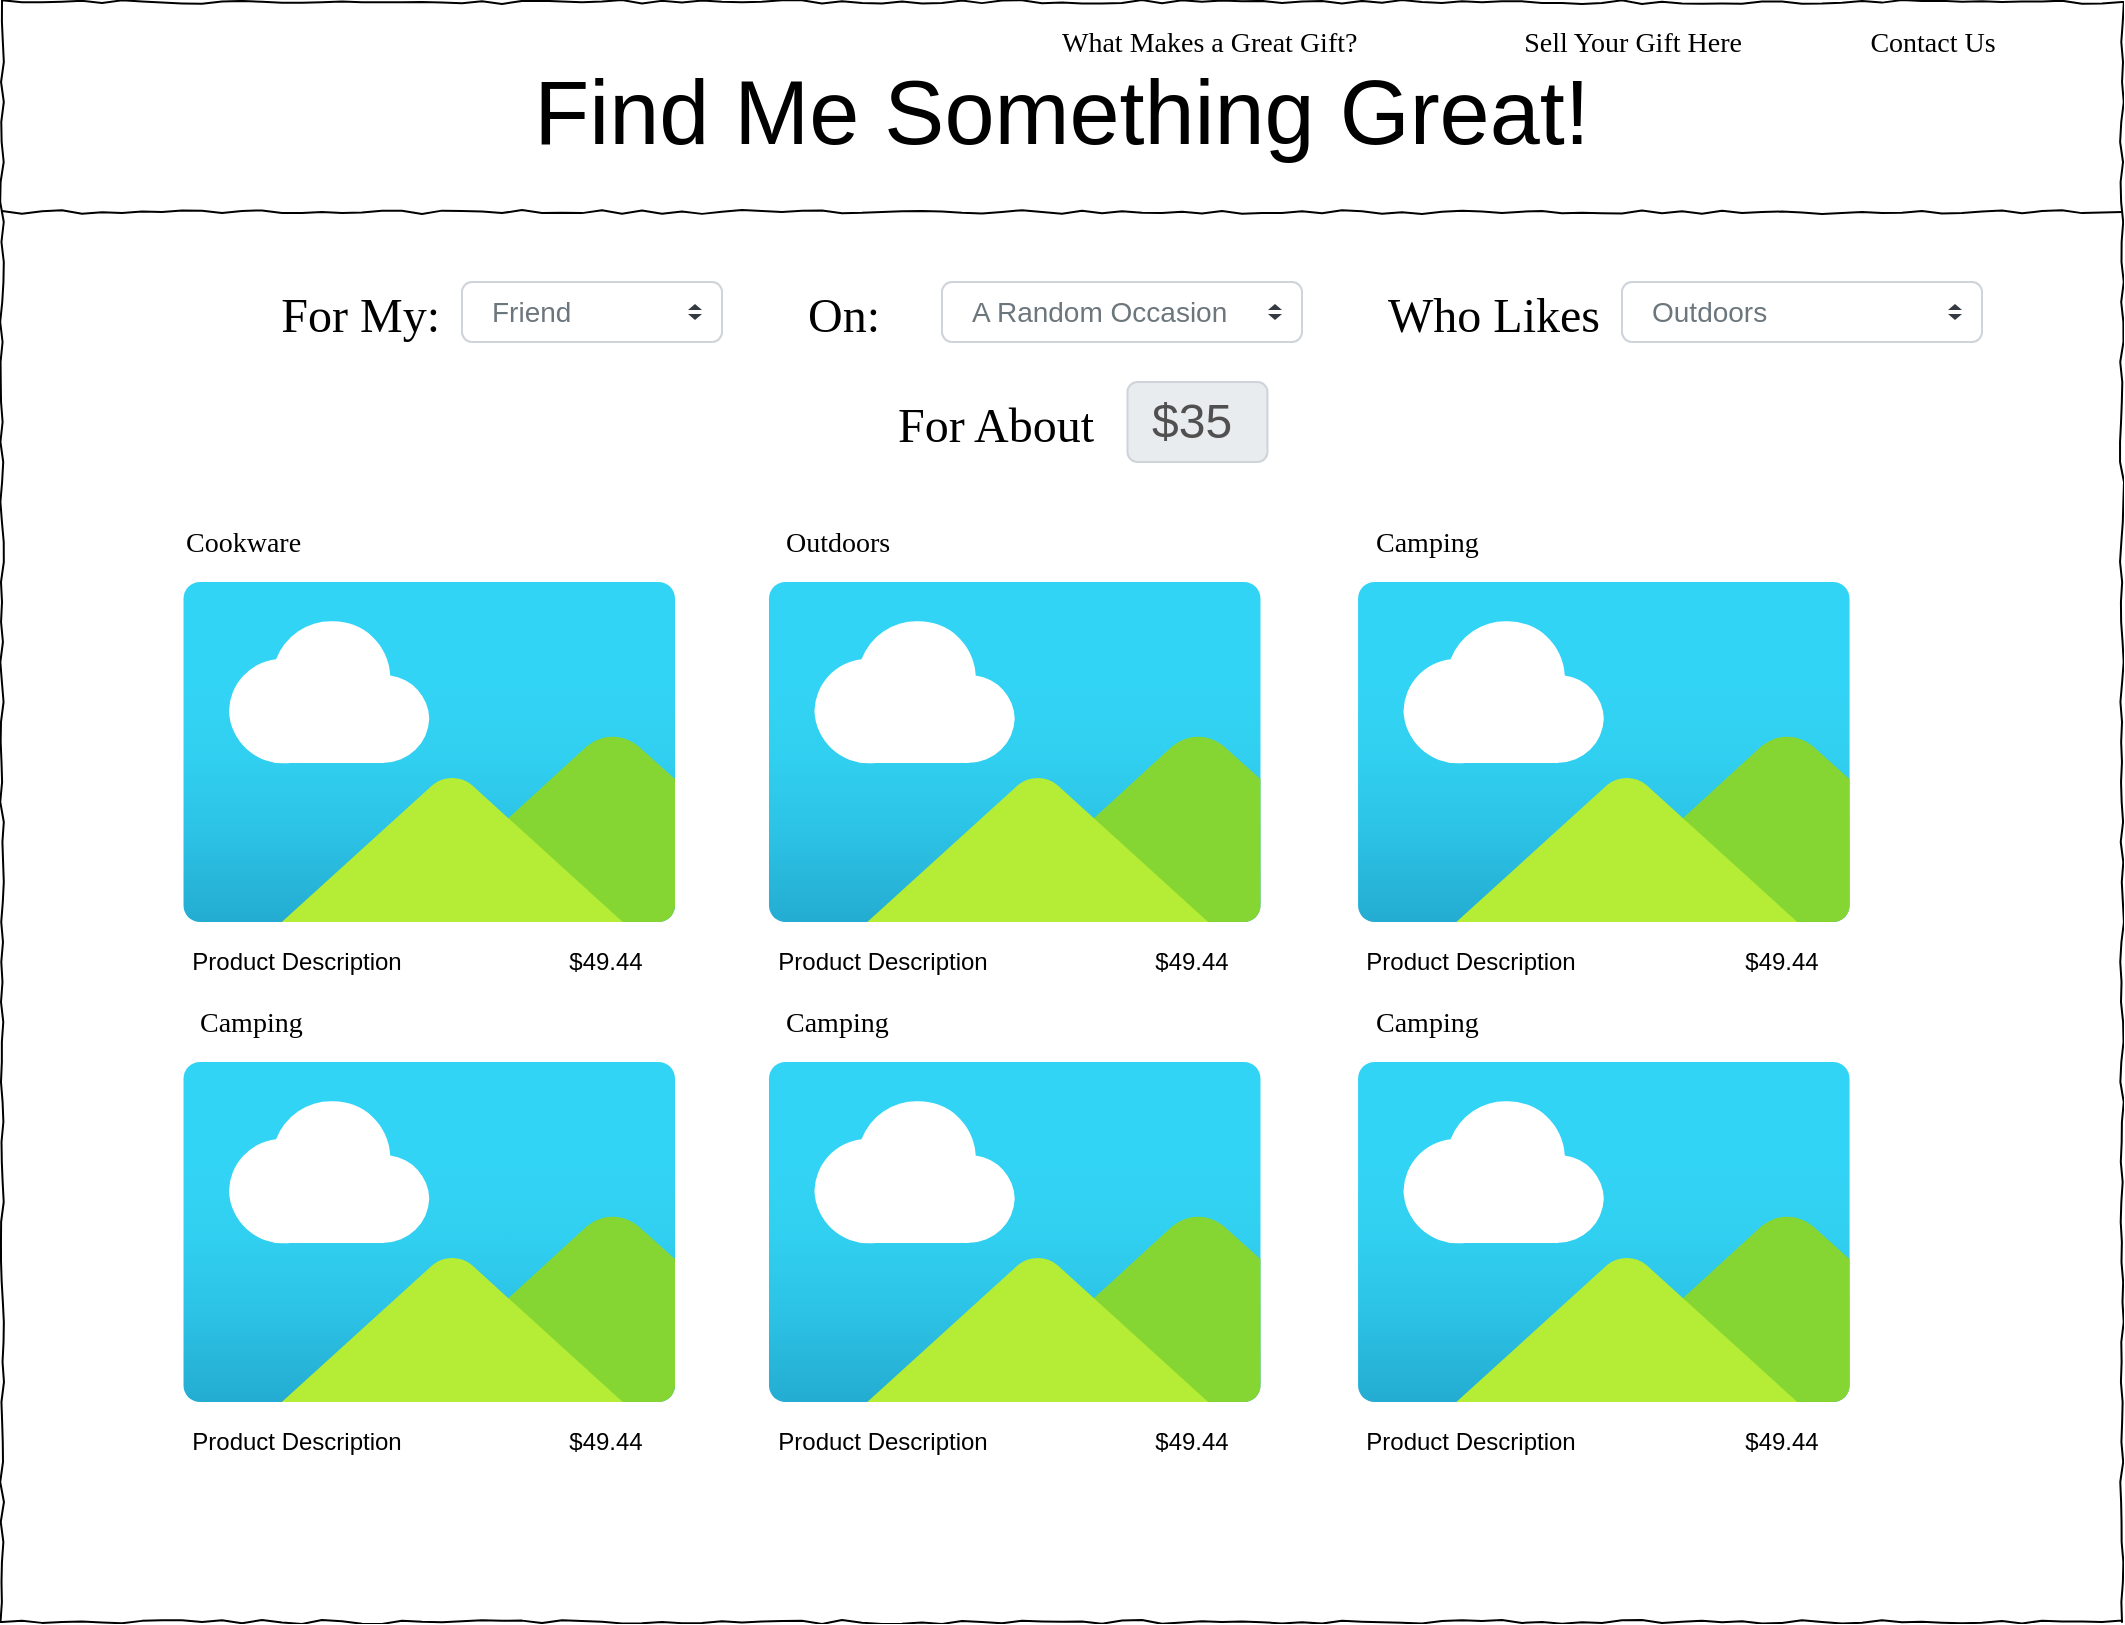<mxfile version="14.9.1" type="github">
  <diagram name="Page-1" id="03018318-947c-dd8e-b7a3-06fadd420f32">
    <mxGraphModel dx="1422" dy="794" grid="1" gridSize="10" guides="1" tooltips="1" connect="1" arrows="1" fold="1" page="1" pageScale="1" pageWidth="1100" pageHeight="850" background="none" math="0" shadow="0">
      <root>
        <mxCell id="0" />
        <mxCell id="1" parent="0" />
        <mxCell id="677b7b8949515195-1" value="" style="whiteSpace=wrap;html=1;rounded=0;shadow=0;labelBackgroundColor=none;strokeColor=#000000;strokeWidth=1;fillColor=none;fontFamily=Verdana;fontSize=12;fontColor=#000000;align=center;comic=1;" parent="1" vertex="1">
          <mxGeometry x="20" y="20" width="1060" height="810" as="geometry" />
        </mxCell>
        <mxCell id="677b7b8949515195-9" value="" style="line;strokeWidth=1;html=1;rounded=0;shadow=0;labelBackgroundColor=none;fillColor=none;fontFamily=Verdana;fontSize=14;fontColor=#000000;align=center;comic=1;" parent="1" vertex="1">
          <mxGeometry x="20" y="120" width="1060" height="10" as="geometry" />
        </mxCell>
        <mxCell id="677b7b8949515195-31" value="Sell Your Gift Here" style="text;html=1;points=[];align=center;verticalAlign=top;spacingTop=-4;fontSize=14;fontFamily=Verdana" parent="1" vertex="1">
          <mxGeometry x="750" y="30" width="170" height="20" as="geometry" />
        </mxCell>
        <mxCell id="677b7b8949515195-40" value="Contact Us" style="text;html=1;points=[];align=center;verticalAlign=top;spacingTop=-4;fontSize=14;fontFamily=Verdana" parent="1" vertex="1">
          <mxGeometry x="900" y="30" width="170" height="20" as="geometry" />
        </mxCell>
        <mxCell id="677b7b8949515195-41" value="Cookware" style="text;html=1;points=[];align=left;verticalAlign=top;spacingTop=-4;fontSize=14;fontFamily=Verdana" parent="1" vertex="1">
          <mxGeometry x="110" y="280" width="170" height="20" as="geometry" />
        </mxCell>
        <mxCell id="wkEnU2eC2aoJAp2DE3lK-4" value="What Makes a Great Gift?" style="text;html=1;points=[];align=left;verticalAlign=top;spacingTop=-4;fontSize=14;fontFamily=Verdana" parent="1" vertex="1">
          <mxGeometry x="547.73" y="30" width="180" height="20" as="geometry" />
        </mxCell>
        <mxCell id="NHuKLVVBAHKnMJmN-_oQ-1" value="Outdoors" style="text;html=1;points=[];align=left;verticalAlign=top;spacingTop=-4;fontSize=14;fontFamily=Verdana" vertex="1" parent="1">
          <mxGeometry x="410" y="280" width="170" height="20" as="geometry" />
        </mxCell>
        <mxCell id="NHuKLVVBAHKnMJmN-_oQ-2" value="" style="aspect=fixed;html=1;points=[];align=center;image;fontSize=12;image=img/lib/azure2/general/Image.svg;" vertex="1" parent="1">
          <mxGeometry x="110" y="310" width="247.27" height="170" as="geometry" />
        </mxCell>
        <mxCell id="NHuKLVVBAHKnMJmN-_oQ-4" value="Product Description" style="text;html=1;strokeColor=none;fillColor=none;align=center;verticalAlign=middle;whiteSpace=wrap;rounded=0;" vertex="1" parent="1">
          <mxGeometry x="80" y="490" width="175" height="20" as="geometry" />
        </mxCell>
        <mxCell id="NHuKLVVBAHKnMJmN-_oQ-5" value="$49.44" style="text;html=1;strokeColor=none;fillColor=none;align=center;verticalAlign=middle;whiteSpace=wrap;rounded=0;" vertex="1" parent="1">
          <mxGeometry x="287.27" y="490" width="70" height="20" as="geometry" />
        </mxCell>
        <mxCell id="NHuKLVVBAHKnMJmN-_oQ-6" value="" style="aspect=fixed;html=1;points=[];align=center;image;fontSize=12;image=img/lib/azure2/general/Image.svg;" vertex="1" parent="1">
          <mxGeometry x="402.73" y="310" width="247.27" height="170" as="geometry" />
        </mxCell>
        <mxCell id="NHuKLVVBAHKnMJmN-_oQ-7" value="Product Description" style="text;html=1;strokeColor=none;fillColor=none;align=center;verticalAlign=middle;whiteSpace=wrap;rounded=0;" vertex="1" parent="1">
          <mxGeometry x="372.73" y="490" width="175" height="20" as="geometry" />
        </mxCell>
        <mxCell id="NHuKLVVBAHKnMJmN-_oQ-8" value="$49.44" style="text;html=1;strokeColor=none;fillColor=none;align=center;verticalAlign=middle;whiteSpace=wrap;rounded=0;" vertex="1" parent="1">
          <mxGeometry x="580" y="490" width="70" height="20" as="geometry" />
        </mxCell>
        <mxCell id="NHuKLVVBAHKnMJmN-_oQ-9" value="Camping" style="text;html=1;points=[];align=left;verticalAlign=top;spacingTop=-4;fontSize=14;fontFamily=Verdana" vertex="1" parent="1">
          <mxGeometry x="704.54" y="280" width="170" height="20" as="geometry" />
        </mxCell>
        <mxCell id="NHuKLVVBAHKnMJmN-_oQ-10" value="" style="aspect=fixed;html=1;points=[];align=center;image;fontSize=12;image=img/lib/azure2/general/Image.svg;" vertex="1" parent="1">
          <mxGeometry x="697.27" y="310" width="247.27" height="170" as="geometry" />
        </mxCell>
        <mxCell id="NHuKLVVBAHKnMJmN-_oQ-11" value="Product Description" style="text;html=1;strokeColor=none;fillColor=none;align=center;verticalAlign=middle;whiteSpace=wrap;rounded=0;" vertex="1" parent="1">
          <mxGeometry x="667.27" y="490" width="175" height="20" as="geometry" />
        </mxCell>
        <mxCell id="NHuKLVVBAHKnMJmN-_oQ-12" value="$49.44" style="text;html=1;strokeColor=none;fillColor=none;align=center;verticalAlign=middle;whiteSpace=wrap;rounded=0;" vertex="1" parent="1">
          <mxGeometry x="874.54" y="490" width="70" height="20" as="geometry" />
        </mxCell>
        <mxCell id="NHuKLVVBAHKnMJmN-_oQ-13" value="&lt;font style=&quot;font-size: 24px&quot;&gt;For My:&lt;br&gt;&lt;/font&gt;" style="text;html=1;points=[];align=right;verticalAlign=top;spacingTop=-4;fontSize=14;fontFamily=Verdana" vertex="1" parent="1">
          <mxGeometry x="70.0" y="160" width="170" height="30" as="geometry" />
        </mxCell>
        <mxCell id="NHuKLVVBAHKnMJmN-_oQ-14" value="Friend" style="html=1;shadow=0;dashed=0;shape=mxgraph.bootstrap.rrect;rSize=5;fillColor=#ffffff;strokeColor=#CED4DA;align=left;spacing=15;fontSize=14;fontColor=#6C767D;" vertex="1" parent="1">
          <mxGeometry x="250" y="160" width="130" height="30" as="geometry" />
        </mxCell>
        <mxCell id="NHuKLVVBAHKnMJmN-_oQ-15" value="" style="shape=triangle;direction=south;fillColor=#343A40;strokeColor=none;perimeter=none;" vertex="1" parent="NHuKLVVBAHKnMJmN-_oQ-14">
          <mxGeometry x="1" y="0.5" width="7" height="3" relative="1" as="geometry">
            <mxPoint x="-17" y="1" as="offset" />
          </mxGeometry>
        </mxCell>
        <mxCell id="NHuKLVVBAHKnMJmN-_oQ-16" value="" style="shape=triangle;direction=north;fillColor=#343A40;strokeColor=none;perimeter=none;" vertex="1" parent="NHuKLVVBAHKnMJmN-_oQ-14">
          <mxGeometry x="1" y="0.5" width="7" height="3" relative="1" as="geometry">
            <mxPoint x="-17" y="-4" as="offset" />
          </mxGeometry>
        </mxCell>
        <mxCell id="NHuKLVVBAHKnMJmN-_oQ-17" value="&lt;font style=&quot;font-size: 24px&quot;&gt;Who Likes&lt;br&gt;&lt;/font&gt;" style="text;html=1;points=[];align=right;verticalAlign=top;spacingTop=-4;fontSize=14;fontFamily=Verdana" vertex="1" parent="1">
          <mxGeometry x="650" y="160" width="170" height="30" as="geometry" />
        </mxCell>
        <mxCell id="NHuKLVVBAHKnMJmN-_oQ-18" value="&lt;font style=&quot;font-size: 24px&quot;&gt;On:&lt;br&gt;&lt;/font&gt;" style="text;html=1;points=[];align=right;verticalAlign=top;spacingTop=-4;fontSize=14;fontFamily=Verdana" vertex="1" parent="1">
          <mxGeometry x="390" y="160" width="70" height="30" as="geometry" />
        </mxCell>
        <mxCell id="NHuKLVVBAHKnMJmN-_oQ-19" value="A Random Occasion" style="html=1;shadow=0;dashed=0;shape=mxgraph.bootstrap.rrect;rSize=5;fillColor=#ffffff;strokeColor=#CED4DA;align=left;spacing=15;fontSize=14;fontColor=#6C767D;" vertex="1" parent="1">
          <mxGeometry x="490" y="160" width="180" height="30" as="geometry" />
        </mxCell>
        <mxCell id="NHuKLVVBAHKnMJmN-_oQ-20" value="" style="shape=triangle;direction=south;fillColor=#343A40;strokeColor=none;perimeter=none;" vertex="1" parent="NHuKLVVBAHKnMJmN-_oQ-19">
          <mxGeometry x="1" y="0.5" width="7" height="3" relative="1" as="geometry">
            <mxPoint x="-17" y="1" as="offset" />
          </mxGeometry>
        </mxCell>
        <mxCell id="NHuKLVVBAHKnMJmN-_oQ-21" value="" style="shape=triangle;direction=north;fillColor=#343A40;strokeColor=none;perimeter=none;" vertex="1" parent="NHuKLVVBAHKnMJmN-_oQ-19">
          <mxGeometry x="1" y="0.5" width="7" height="3" relative="1" as="geometry">
            <mxPoint x="-17" y="-4" as="offset" />
          </mxGeometry>
        </mxCell>
        <mxCell id="NHuKLVVBAHKnMJmN-_oQ-22" value="Outdoors" style="html=1;shadow=0;dashed=0;shape=mxgraph.bootstrap.rrect;rSize=5;fillColor=#ffffff;strokeColor=#CED4DA;align=left;spacing=15;fontSize=14;fontColor=#6C767D;" vertex="1" parent="1">
          <mxGeometry x="830" y="160" width="180" height="30" as="geometry" />
        </mxCell>
        <mxCell id="NHuKLVVBAHKnMJmN-_oQ-23" value="" style="shape=triangle;direction=south;fillColor=#343A40;strokeColor=none;perimeter=none;" vertex="1" parent="NHuKLVVBAHKnMJmN-_oQ-22">
          <mxGeometry x="1" y="0.5" width="7" height="3" relative="1" as="geometry">
            <mxPoint x="-17" y="1" as="offset" />
          </mxGeometry>
        </mxCell>
        <mxCell id="NHuKLVVBAHKnMJmN-_oQ-24" value="" style="shape=triangle;direction=north;fillColor=#343A40;strokeColor=none;perimeter=none;" vertex="1" parent="NHuKLVVBAHKnMJmN-_oQ-22">
          <mxGeometry x="1" y="0.5" width="7" height="3" relative="1" as="geometry">
            <mxPoint x="-17" y="-4" as="offset" />
          </mxGeometry>
        </mxCell>
        <mxCell id="NHuKLVVBAHKnMJmN-_oQ-26" value="&lt;font style=&quot;font-size: 24px&quot;&gt;For About&amp;nbsp;&lt;br&gt;&lt;/font&gt;" style="text;html=1;points=[];align=right;verticalAlign=top;spacingTop=-4;fontSize=14;fontFamily=Verdana" vertex="1" parent="1">
          <mxGeometry x="402.73" y="215" width="170" height="30" as="geometry" />
        </mxCell>
        <mxCell id="NHuKLVVBAHKnMJmN-_oQ-27" value="&lt;font style=&quot;font-size: 24px&quot;&gt;$35&lt;/font&gt;" style="html=1;shadow=0;dashed=0;shape=mxgraph.bootstrap.rrect;rSize=5;strokeColor=#CED4DA;strokeWidth=1;fillColor=#E9ECEF;fontColor=#505050;whiteSpace=wrap;align=left;verticalAlign=middle;spacingLeft=10;fontSize=14;" vertex="1" parent="1">
          <mxGeometry x="582.73" y="210" width="70" height="40" as="geometry" />
        </mxCell>
        <mxCell id="NHuKLVVBAHKnMJmN-_oQ-28" value="Find Me Something Great!" style="text;html=1;strokeColor=none;fillColor=none;align=center;verticalAlign=middle;whiteSpace=wrap;rounded=0;fontSize=45;" vertex="1" parent="1">
          <mxGeometry x="180" y="65" width="740" height="20" as="geometry" />
        </mxCell>
        <mxCell id="NHuKLVVBAHKnMJmN-_oQ-29" value="Camping" style="text;html=1;points=[];align=left;verticalAlign=top;spacingTop=-4;fontSize=14;fontFamily=Verdana" vertex="1" parent="1">
          <mxGeometry x="117.27" y="520" width="170" height="20" as="geometry" />
        </mxCell>
        <mxCell id="NHuKLVVBAHKnMJmN-_oQ-30" value="" style="aspect=fixed;html=1;points=[];align=center;image;fontSize=12;image=img/lib/azure2/general/Image.svg;" vertex="1" parent="1">
          <mxGeometry x="110" y="550" width="247.27" height="170" as="geometry" />
        </mxCell>
        <mxCell id="NHuKLVVBAHKnMJmN-_oQ-31" value="Product Description" style="text;html=1;strokeColor=none;fillColor=none;align=center;verticalAlign=middle;whiteSpace=wrap;rounded=0;" vertex="1" parent="1">
          <mxGeometry x="80" y="730" width="175" height="20" as="geometry" />
        </mxCell>
        <mxCell id="NHuKLVVBAHKnMJmN-_oQ-32" value="$49.44" style="text;html=1;strokeColor=none;fillColor=none;align=center;verticalAlign=middle;whiteSpace=wrap;rounded=0;" vertex="1" parent="1">
          <mxGeometry x="287.27" y="730" width="70" height="20" as="geometry" />
        </mxCell>
        <mxCell id="NHuKLVVBAHKnMJmN-_oQ-33" value="Camping" style="text;html=1;points=[];align=left;verticalAlign=top;spacingTop=-4;fontSize=14;fontFamily=Verdana" vertex="1" parent="1">
          <mxGeometry x="410.0" y="520" width="170" height="20" as="geometry" />
        </mxCell>
        <mxCell id="NHuKLVVBAHKnMJmN-_oQ-34" value="" style="aspect=fixed;html=1;points=[];align=center;image;fontSize=12;image=img/lib/azure2/general/Image.svg;" vertex="1" parent="1">
          <mxGeometry x="402.73" y="550" width="247.27" height="170" as="geometry" />
        </mxCell>
        <mxCell id="NHuKLVVBAHKnMJmN-_oQ-35" value="Product Description" style="text;html=1;strokeColor=none;fillColor=none;align=center;verticalAlign=middle;whiteSpace=wrap;rounded=0;" vertex="1" parent="1">
          <mxGeometry x="372.73" y="730" width="175" height="20" as="geometry" />
        </mxCell>
        <mxCell id="NHuKLVVBAHKnMJmN-_oQ-36" value="$49.44" style="text;html=1;strokeColor=none;fillColor=none;align=center;verticalAlign=middle;whiteSpace=wrap;rounded=0;" vertex="1" parent="1">
          <mxGeometry x="580" y="730" width="70" height="20" as="geometry" />
        </mxCell>
        <mxCell id="NHuKLVVBAHKnMJmN-_oQ-37" value="Camping" style="text;html=1;points=[];align=left;verticalAlign=top;spacingTop=-4;fontSize=14;fontFamily=Verdana" vertex="1" parent="1">
          <mxGeometry x="704.54" y="520" width="170" height="20" as="geometry" />
        </mxCell>
        <mxCell id="NHuKLVVBAHKnMJmN-_oQ-38" value="" style="aspect=fixed;html=1;points=[];align=center;image;fontSize=12;image=img/lib/azure2/general/Image.svg;" vertex="1" parent="1">
          <mxGeometry x="697.27" y="550" width="247.27" height="170" as="geometry" />
        </mxCell>
        <mxCell id="NHuKLVVBAHKnMJmN-_oQ-39" value="Product Description" style="text;html=1;strokeColor=none;fillColor=none;align=center;verticalAlign=middle;whiteSpace=wrap;rounded=0;" vertex="1" parent="1">
          <mxGeometry x="667.27" y="730" width="175" height="20" as="geometry" />
        </mxCell>
        <mxCell id="NHuKLVVBAHKnMJmN-_oQ-40" value="$49.44" style="text;html=1;strokeColor=none;fillColor=none;align=center;verticalAlign=middle;whiteSpace=wrap;rounded=0;" vertex="1" parent="1">
          <mxGeometry x="874.54" y="730" width="70" height="20" as="geometry" />
        </mxCell>
        <mxCell id="NHuKLVVBAHKnMJmN-_oQ-41" value="" style="shape=image;html=1;verticalAlign=top;verticalLabelPosition=bottom;labelBackgroundColor=#ffffff;imageAspect=0;aspect=fixed;image=https://cdn3.iconfinder.com/data/icons/e-face/128/_Rolling_on_the_Floor_Laughing-128.png;fontSize=45;" vertex="1" parent="1">
          <mxGeometry x="102" y="36" width="78" height="78" as="geometry" />
        </mxCell>
      </root>
    </mxGraphModel>
  </diagram>
</mxfile>

